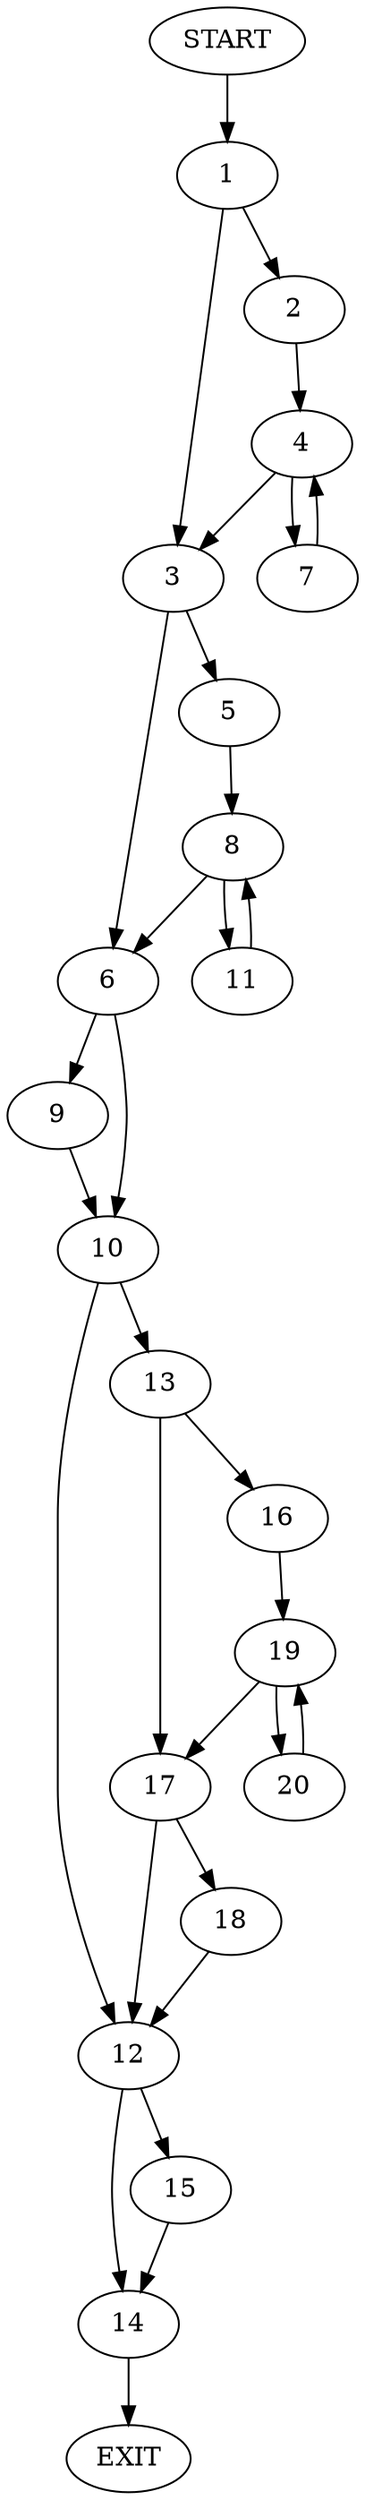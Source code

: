 digraph {
0 [label="START"]
21 [label="EXIT"]
0 -> 1
1 -> 2
1 -> 3
2 -> 4
3 -> 5
3 -> 6
4 -> 7
4 -> 3
7 -> 4
5 -> 8
6 -> 9
6 -> 10
8 -> 6
8 -> 11
11 -> 8
10 -> 12
10 -> 13
9 -> 10
12 -> 14
12 -> 15
13 -> 16
13 -> 17
17 -> 18
17 -> 12
16 -> 19
19 -> 17
19 -> 20
20 -> 19
18 -> 12
15 -> 14
14 -> 21
}
